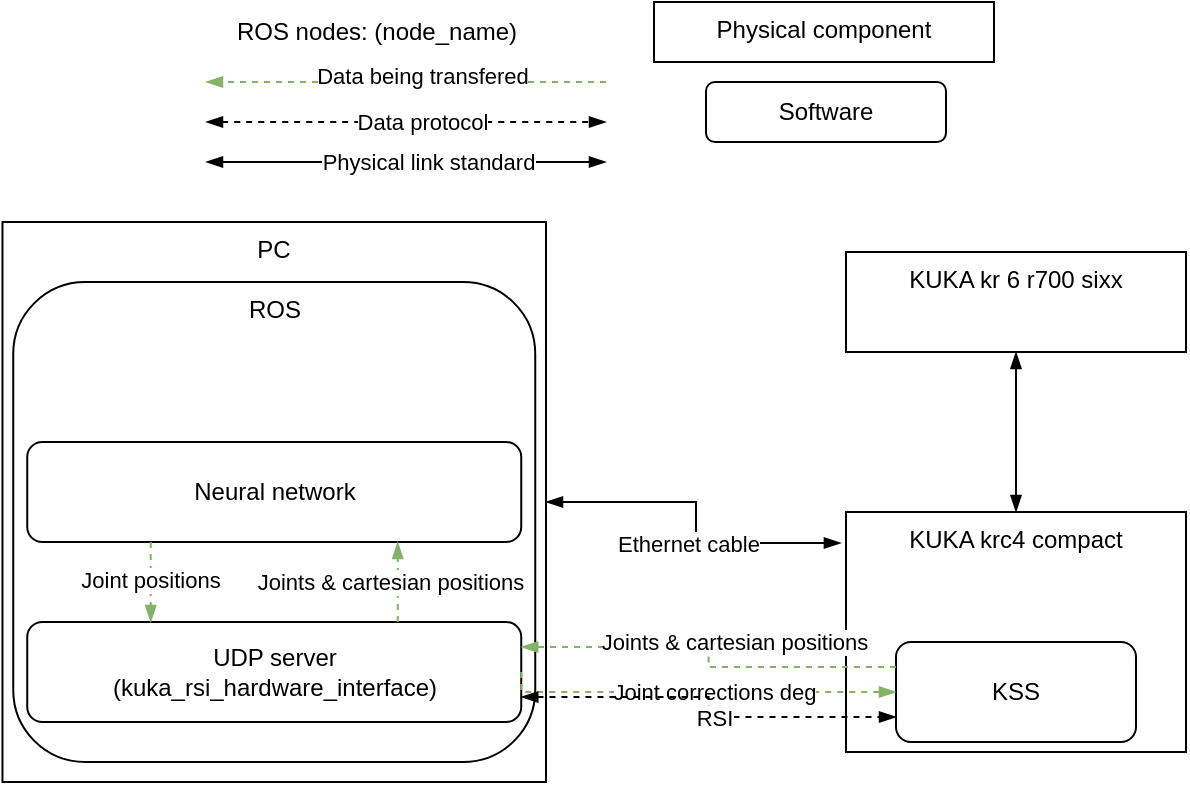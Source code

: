 <mxfile version="21.1.4" type="github">
  <diagram name="Side-1" id="D7HqKl3Z3gyon9UXmdIK">
    <mxGraphModel dx="1646" dy="1619" grid="1" gridSize="10" guides="1" tooltips="1" connect="1" arrows="1" fold="1" page="1" pageScale="1" pageWidth="827" pageHeight="1169" math="0" shadow="0">
      <root>
        <mxCell id="0" />
        <mxCell id="1" parent="0" />
        <mxCell id="BgE7IZgjUEUOgsatIoda-2" value="KUKA kr 6 r700 sixx" style="rounded=0;whiteSpace=wrap;html=1;verticalAlign=top;" vertex="1" parent="1">
          <mxGeometry x="340" y="-105" width="170" height="50" as="geometry" />
        </mxCell>
        <mxCell id="BgE7IZgjUEUOgsatIoda-4" value="" style="group" vertex="1" connectable="0" parent="1">
          <mxGeometry x="-30" y="-120" width="220" height="280" as="geometry" />
        </mxCell>
        <mxCell id="CZUTxU8bprXu9WcHHYoL-2" value="PC" style="rounded=0;whiteSpace=wrap;html=1;verticalAlign=top;" parent="BgE7IZgjUEUOgsatIoda-4" vertex="1">
          <mxGeometry x="-51.765" width="271.765" height="280" as="geometry" />
        </mxCell>
        <mxCell id="BgE7IZgjUEUOgsatIoda-3" value="ROS" style="rounded=1;whiteSpace=wrap;html=1;verticalAlign=top;" vertex="1" parent="BgE7IZgjUEUOgsatIoda-4">
          <mxGeometry x="-46.38" y="30" width="261" height="240" as="geometry" />
        </mxCell>
        <mxCell id="BgE7IZgjUEUOgsatIoda-23" value="Neural network" style="rounded=1;whiteSpace=wrap;html=1;" vertex="1" parent="BgE7IZgjUEUOgsatIoda-4">
          <mxGeometry x="-39.382" y="110" width="247" height="50" as="geometry" />
        </mxCell>
        <mxCell id="BgE7IZgjUEUOgsatIoda-22" value="UDP server&lt;br&gt;(kuka_rsi_hardware_interface)" style="rounded=1;whiteSpace=wrap;html=1;" vertex="1" parent="BgE7IZgjUEUOgsatIoda-4">
          <mxGeometry x="-39.382" y="200" width="247" height="50" as="geometry" />
        </mxCell>
        <mxCell id="BgE7IZgjUEUOgsatIoda-44" style="edgeStyle=orthogonalEdgeStyle;rounded=0;orthogonalLoop=1;jettySize=auto;html=1;exitX=0.25;exitY=1;exitDx=0;exitDy=0;dashed=1;endArrow=blockThin;endFill=1;startArrow=none;startFill=0;fillColor=#d5e8d4;strokeColor=#82b366;entryX=0.25;entryY=0;entryDx=0;entryDy=0;" edge="1" parent="BgE7IZgjUEUOgsatIoda-4" source="BgE7IZgjUEUOgsatIoda-23" target="BgE7IZgjUEUOgsatIoda-22">
          <mxGeometry relative="1" as="geometry">
            <mxPoint x="271.765" y="-60" as="sourcePoint" />
            <mxPoint x="12.941" y="-60" as="targetPoint" />
          </mxGeometry>
        </mxCell>
        <mxCell id="BgE7IZgjUEUOgsatIoda-45" value="Joint positions" style="edgeLabel;html=1;align=center;verticalAlign=middle;resizable=0;points=[];" vertex="1" connectable="0" parent="BgE7IZgjUEUOgsatIoda-44">
          <mxGeometry x="0.114" y="1" relative="1" as="geometry">
            <mxPoint x="-2" y="-4" as="offset" />
          </mxGeometry>
        </mxCell>
        <mxCell id="BgE7IZgjUEUOgsatIoda-47" style="edgeStyle=orthogonalEdgeStyle;rounded=0;orthogonalLoop=1;jettySize=auto;html=1;exitX=0.75;exitY=0;exitDx=0;exitDy=0;dashed=1;endArrow=blockThin;endFill=1;startArrow=none;startFill=0;fillColor=#d5e8d4;strokeColor=#82b366;entryX=0.75;entryY=1;entryDx=0;entryDy=0;" edge="1" parent="BgE7IZgjUEUOgsatIoda-4" source="BgE7IZgjUEUOgsatIoda-22" target="BgE7IZgjUEUOgsatIoda-23">
          <mxGeometry relative="1" as="geometry">
            <mxPoint x="270" y="-50" as="sourcePoint" />
            <mxPoint x="154" y="170" as="targetPoint" />
            <Array as="points">
              <mxPoint x="146" y="180" />
              <mxPoint x="146" y="180" />
            </Array>
          </mxGeometry>
        </mxCell>
        <mxCell id="BgE7IZgjUEUOgsatIoda-48" value="Joints &amp;amp; cartesian positions" style="edgeLabel;html=1;align=center;verticalAlign=middle;resizable=0;points=[];" vertex="1" connectable="0" parent="BgE7IZgjUEUOgsatIoda-47">
          <mxGeometry x="0.114" y="1" relative="1" as="geometry">
            <mxPoint x="-3" y="2" as="offset" />
          </mxGeometry>
        </mxCell>
        <mxCell id="BgE7IZgjUEUOgsatIoda-6" value="" style="group;points=[[0,0,0,0,0],[0,0.25,0,0,0],[0,0.5,0,0,0],[0,0.75,0,0,0],[0,1,0,0,0],[0.25,0,0,0,0],[0.25,1,0,0,0],[0.5,0,0,0,0],[0.5,1,0,0,0],[0.75,0,0,0,0],[0.75,1,0,0,0],[1,0,0,0,0],[1,0.25,0,0,0],[1,0.5,0,0,0],[1,0.75,0,0,0],[1,1,0,0,0]];" vertex="1" connectable="0" parent="1">
          <mxGeometry x="340" y="25" width="170" height="120" as="geometry" />
        </mxCell>
        <mxCell id="BgE7IZgjUEUOgsatIoda-1" value="KUKA krc4 compact" style="rounded=0;whiteSpace=wrap;html=1;verticalAlign=top;" vertex="1" parent="BgE7IZgjUEUOgsatIoda-6">
          <mxGeometry width="170" height="120" as="geometry" />
        </mxCell>
        <mxCell id="BgE7IZgjUEUOgsatIoda-5" value="KSS" style="rounded=1;whiteSpace=wrap;html=1;" vertex="1" parent="BgE7IZgjUEUOgsatIoda-6">
          <mxGeometry x="25" y="65" width="120" height="50" as="geometry" />
        </mxCell>
        <mxCell id="BgE7IZgjUEUOgsatIoda-9" style="edgeStyle=orthogonalEdgeStyle;rounded=0;orthogonalLoop=1;jettySize=auto;html=1;exitX=1;exitY=0.5;exitDx=0;exitDy=0;entryX=-0.015;entryY=0.129;entryDx=0;entryDy=0;endArrow=blockThin;endFill=1;startArrow=blockThin;startFill=1;entryPerimeter=0;" edge="1" parent="1" source="CZUTxU8bprXu9WcHHYoL-2" target="BgE7IZgjUEUOgsatIoda-1">
          <mxGeometry relative="1" as="geometry" />
        </mxCell>
        <mxCell id="BgE7IZgjUEUOgsatIoda-12" value="Ethernet cable" style="edgeLabel;html=1;align=center;verticalAlign=middle;resizable=0;points=[];" vertex="1" connectable="0" parent="BgE7IZgjUEUOgsatIoda-9">
          <mxGeometry x="0.175" relative="1" as="geometry">
            <mxPoint x="-7" as="offset" />
          </mxGeometry>
        </mxCell>
        <mxCell id="BgE7IZgjUEUOgsatIoda-10" style="edgeStyle=orthogonalEdgeStyle;rounded=0;orthogonalLoop=1;jettySize=auto;html=1;exitX=0.5;exitY=0;exitDx=0;exitDy=0;entryX=0.5;entryY=1;entryDx=0;entryDy=0;endArrow=blockThin;endFill=1;startArrow=blockThin;startFill=1;" edge="1" parent="1" source="BgE7IZgjUEUOgsatIoda-1" target="BgE7IZgjUEUOgsatIoda-2">
          <mxGeometry relative="1" as="geometry" />
        </mxCell>
        <mxCell id="BgE7IZgjUEUOgsatIoda-14" style="edgeStyle=orthogonalEdgeStyle;rounded=0;orthogonalLoop=1;jettySize=auto;html=1;dashed=1;endArrow=blockThin;endFill=1;startArrow=none;startFill=0;fillColor=#d5e8d4;strokeColor=#82b366;entryX=0;entryY=0.5;entryDx=0;entryDy=0;exitX=1;exitY=0.5;exitDx=0;exitDy=0;" edge="1" parent="1" source="BgE7IZgjUEUOgsatIoda-22" target="BgE7IZgjUEUOgsatIoda-5">
          <mxGeometry relative="1" as="geometry">
            <mxPoint x="200" y="100" as="sourcePoint" />
            <mxPoint x="290" y="102" as="targetPoint" />
            <Array as="points">
              <mxPoint x="180" y="115" />
              <mxPoint x="180" y="115" />
            </Array>
          </mxGeometry>
        </mxCell>
        <mxCell id="BgE7IZgjUEUOgsatIoda-16" value="Joint corrections deg" style="edgeLabel;html=1;align=center;verticalAlign=middle;resizable=0;points=[];" vertex="1" connectable="0" parent="BgE7IZgjUEUOgsatIoda-14">
          <mxGeometry x="0.114" y="1" relative="1" as="geometry">
            <mxPoint x="-4" y="1" as="offset" />
          </mxGeometry>
        </mxCell>
        <mxCell id="BgE7IZgjUEUOgsatIoda-26" style="edgeStyle=orthogonalEdgeStyle;rounded=0;orthogonalLoop=1;jettySize=auto;html=1;exitX=1;exitY=0.75;exitDx=0;exitDy=0;entryX=0;entryY=0.75;entryDx=0;entryDy=0;dashed=1;endArrow=blockThin;endFill=1;startArrow=blockThin;startFill=1;" edge="1" parent="1" source="BgE7IZgjUEUOgsatIoda-22" target="BgE7IZgjUEUOgsatIoda-5">
          <mxGeometry relative="1" as="geometry" />
        </mxCell>
        <mxCell id="BgE7IZgjUEUOgsatIoda-27" value="RSI" style="edgeLabel;html=1;align=center;verticalAlign=middle;resizable=0;points=[];" vertex="1" connectable="0" parent="BgE7IZgjUEUOgsatIoda-26">
          <mxGeometry x="0.239" relative="1" as="geometry">
            <mxPoint x="-16" as="offset" />
          </mxGeometry>
        </mxCell>
        <mxCell id="BgE7IZgjUEUOgsatIoda-28" style="edgeStyle=orthogonalEdgeStyle;rounded=0;orthogonalLoop=1;jettySize=auto;html=1;exitX=0;exitY=0.25;exitDx=0;exitDy=0;dashed=1;endArrow=blockThin;endFill=1;startArrow=none;startFill=0;fillColor=#d5e8d4;strokeColor=#82b366;entryX=1;entryY=0.25;entryDx=0;entryDy=0;" edge="1" parent="1" source="BgE7IZgjUEUOgsatIoda-5" target="BgE7IZgjUEUOgsatIoda-22">
          <mxGeometry relative="1" as="geometry">
            <mxPoint x="172" y="111" as="sourcePoint" />
            <mxPoint x="300" y="112" as="targetPoint" />
          </mxGeometry>
        </mxCell>
        <mxCell id="BgE7IZgjUEUOgsatIoda-29" value="Joints &amp;amp; cartesian positions" style="edgeLabel;html=1;align=center;verticalAlign=middle;resizable=0;points=[];" vertex="1" connectable="0" parent="BgE7IZgjUEUOgsatIoda-28">
          <mxGeometry x="0.114" y="1" relative="1" as="geometry">
            <mxPoint x="19" y="-4" as="offset" />
          </mxGeometry>
        </mxCell>
        <mxCell id="BgE7IZgjUEUOgsatIoda-30" value="ROS nodes: (node_name)&lt;br&gt;" style="text;html=1;align=center;verticalAlign=middle;resizable=0;points=[];autosize=1;strokeColor=none;fillColor=none;" vertex="1" parent="1">
          <mxGeometry x="25" y="-230" width="160" height="30" as="geometry" />
        </mxCell>
        <mxCell id="BgE7IZgjUEUOgsatIoda-33" style="edgeStyle=orthogonalEdgeStyle;rounded=0;orthogonalLoop=1;jettySize=auto;html=1;exitX=0;exitY=0.25;exitDx=0;exitDy=0;dashed=1;endArrow=blockThin;endFill=1;startArrow=none;startFill=0;fillColor=#d5e8d4;strokeColor=#82b366;entryX=1;entryY=0.25;entryDx=0;entryDy=0;" edge="1" parent="1">
          <mxGeometry relative="1" as="geometry">
            <mxPoint x="220" y="-190" as="sourcePoint" />
            <mxPoint x="20" y="-190" as="targetPoint" />
          </mxGeometry>
        </mxCell>
        <mxCell id="BgE7IZgjUEUOgsatIoda-34" value="Data being transfered" style="edgeLabel;html=1;align=center;verticalAlign=middle;resizable=0;points=[];" vertex="1" connectable="0" parent="BgE7IZgjUEUOgsatIoda-33">
          <mxGeometry x="0.114" y="1" relative="1" as="geometry">
            <mxPoint x="19" y="-4" as="offset" />
          </mxGeometry>
        </mxCell>
        <mxCell id="BgE7IZgjUEUOgsatIoda-35" style="edgeStyle=orthogonalEdgeStyle;rounded=0;orthogonalLoop=1;jettySize=auto;html=1;exitX=1;exitY=0.75;exitDx=0;exitDy=0;entryX=0;entryY=0.75;entryDx=0;entryDy=0;dashed=1;endArrow=blockThin;endFill=1;startArrow=blockThin;startFill=1;" edge="1" parent="1">
          <mxGeometry relative="1" as="geometry">
            <mxPoint x="20" y="-170" as="sourcePoint" />
            <mxPoint x="220" y="-170" as="targetPoint" />
          </mxGeometry>
        </mxCell>
        <mxCell id="BgE7IZgjUEUOgsatIoda-36" value="Data protocol" style="edgeLabel;html=1;align=center;verticalAlign=middle;resizable=0;points=[];" vertex="1" connectable="0" parent="BgE7IZgjUEUOgsatIoda-35">
          <mxGeometry x="0.239" relative="1" as="geometry">
            <mxPoint x="-16" as="offset" />
          </mxGeometry>
        </mxCell>
        <mxCell id="BgE7IZgjUEUOgsatIoda-37" style="edgeStyle=orthogonalEdgeStyle;rounded=0;orthogonalLoop=1;jettySize=auto;html=1;exitX=1;exitY=0.25;exitDx=0;exitDy=0;endArrow=blockThin;endFill=1;startArrow=blockThin;startFill=1;" edge="1" parent="1">
          <mxGeometry relative="1" as="geometry">
            <mxPoint x="20" y="-150" as="sourcePoint" />
            <mxPoint x="220" y="-150" as="targetPoint" />
          </mxGeometry>
        </mxCell>
        <mxCell id="BgE7IZgjUEUOgsatIoda-38" value="Physical link standard" style="edgeLabel;html=1;align=center;verticalAlign=middle;resizable=0;points=[];" vertex="1" connectable="0" parent="BgE7IZgjUEUOgsatIoda-37">
          <mxGeometry x="0.175" relative="1" as="geometry">
            <mxPoint x="-7" as="offset" />
          </mxGeometry>
        </mxCell>
        <mxCell id="BgE7IZgjUEUOgsatIoda-39" value="" style="group;points=[[0,0,0,0,0],[0,0.25,0,0,0],[0,0.5,0,0,0],[0,0.75,0,0,0],[0,1,0,0,0],[0.25,0,0,0,0],[0.25,1,0,0,0],[0.5,0,0,0,0],[0.5,1,0,0,0],[0.75,0,0,0,0],[0.75,1,0,0,0],[1,0,0,0,0],[1,0.25,0,0,0],[1,0.5,0,0,0],[1,0.75,0,0,0],[1,1,0,0,0]];" vertex="1" connectable="0" parent="1">
          <mxGeometry x="244" y="-230" width="170" height="30" as="geometry" />
        </mxCell>
        <mxCell id="BgE7IZgjUEUOgsatIoda-40" value="Physical component" style="rounded=0;whiteSpace=wrap;html=1;verticalAlign=top;" vertex="1" parent="BgE7IZgjUEUOgsatIoda-39">
          <mxGeometry width="170" height="30" as="geometry" />
        </mxCell>
        <mxCell id="BgE7IZgjUEUOgsatIoda-42" value="Software" style="rounded=1;whiteSpace=wrap;html=1;" vertex="1" parent="1">
          <mxGeometry x="270" y="-190" width="120" height="30" as="geometry" />
        </mxCell>
      </root>
    </mxGraphModel>
  </diagram>
</mxfile>
